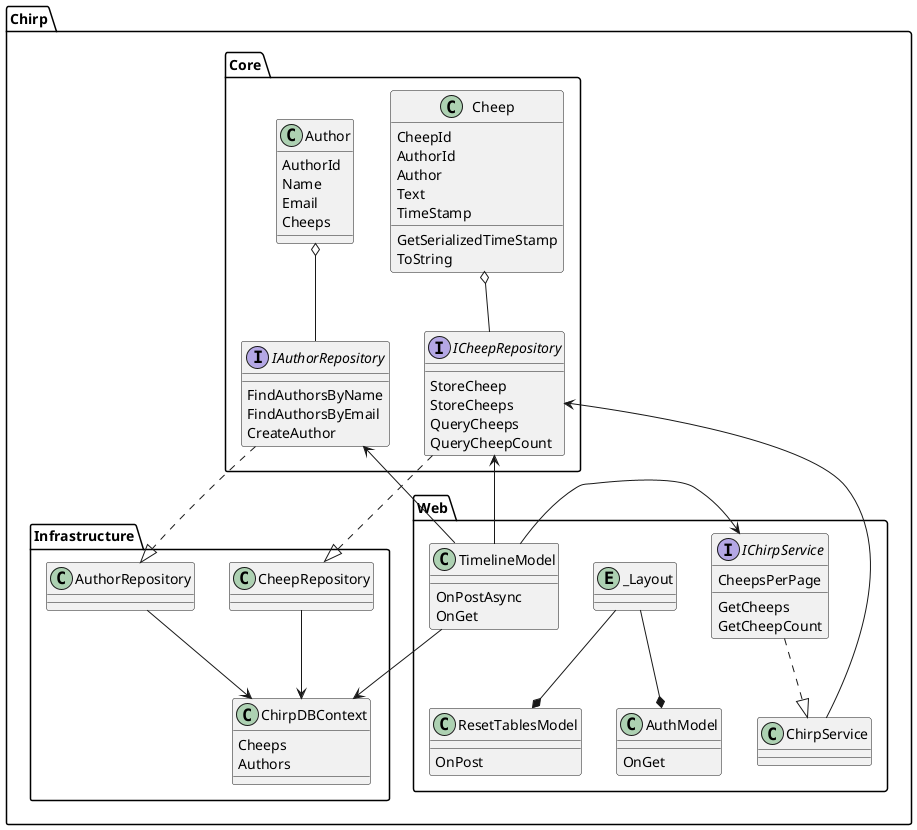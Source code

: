 @startuml
package Chirp.Core {
    interface IAuthorRepository {
        {method} FindAuthorsByName
        {method} FindAuthorsByEmail
        {method} CreateAuthor
        
    }
    interface ICheepRepository {
        {method} StoreCheep
        {method} StoreCheeps
        {method} QueryCheeps
        {method} QueryCheepCount
    }
    class Author
    {
        AuthorId
        Name
        Email
        Cheeps
    }
    
    class Cheep
    {
        CheepId
        AuthorId
        Author
        Text
        TimeStamp
        {method}GetSerializedTimeStamp
        {method}ToString
    }
    Author o-- IAuthorRepository
    Cheep o-- ICheepRepository
}

package Chirp.Infrastructure {
    class AuthorRepository {
    }
    
    class CheepRepository {
    }
    
    class ChirpDBContext{
        Cheeps
        Authors
    }

    IAuthorRepository ..|> AuthorRepository
    ICheepRepository ..|> CheepRepository
    AuthorRepository --> ChirpDBContext
    CheepRepository --> ChirpDBContext
}

package Chirp.Web {
    interface IChirpService {
        CheepsPerPage
        {method} GetCheeps
        {method} GetCheepCount
    }
    
    class ChirpService {
    }
    
    class TimelineModel {
        {method} OnPostAsync
        {method} OnGet
    }
    
    class AuthModel {
        {method} OnGet
    }
    
    class ResetTablesModel{
        {method} OnPost
    }
    
    entity _Layout{}
    
    IChirpService ..|> ChirpService
    ChirpService --> ICheepRepository
    TimelineModel -up-> ICheepRepository
    TimelineModel -up-> IAuthorRepository
    TimelineModel -up-> ChirpDBContext
    TimelineModel -right-> IChirpService
    _Layout --* AuthModel
    _Layout --* ResetTablesModel
    
}
@enduml
